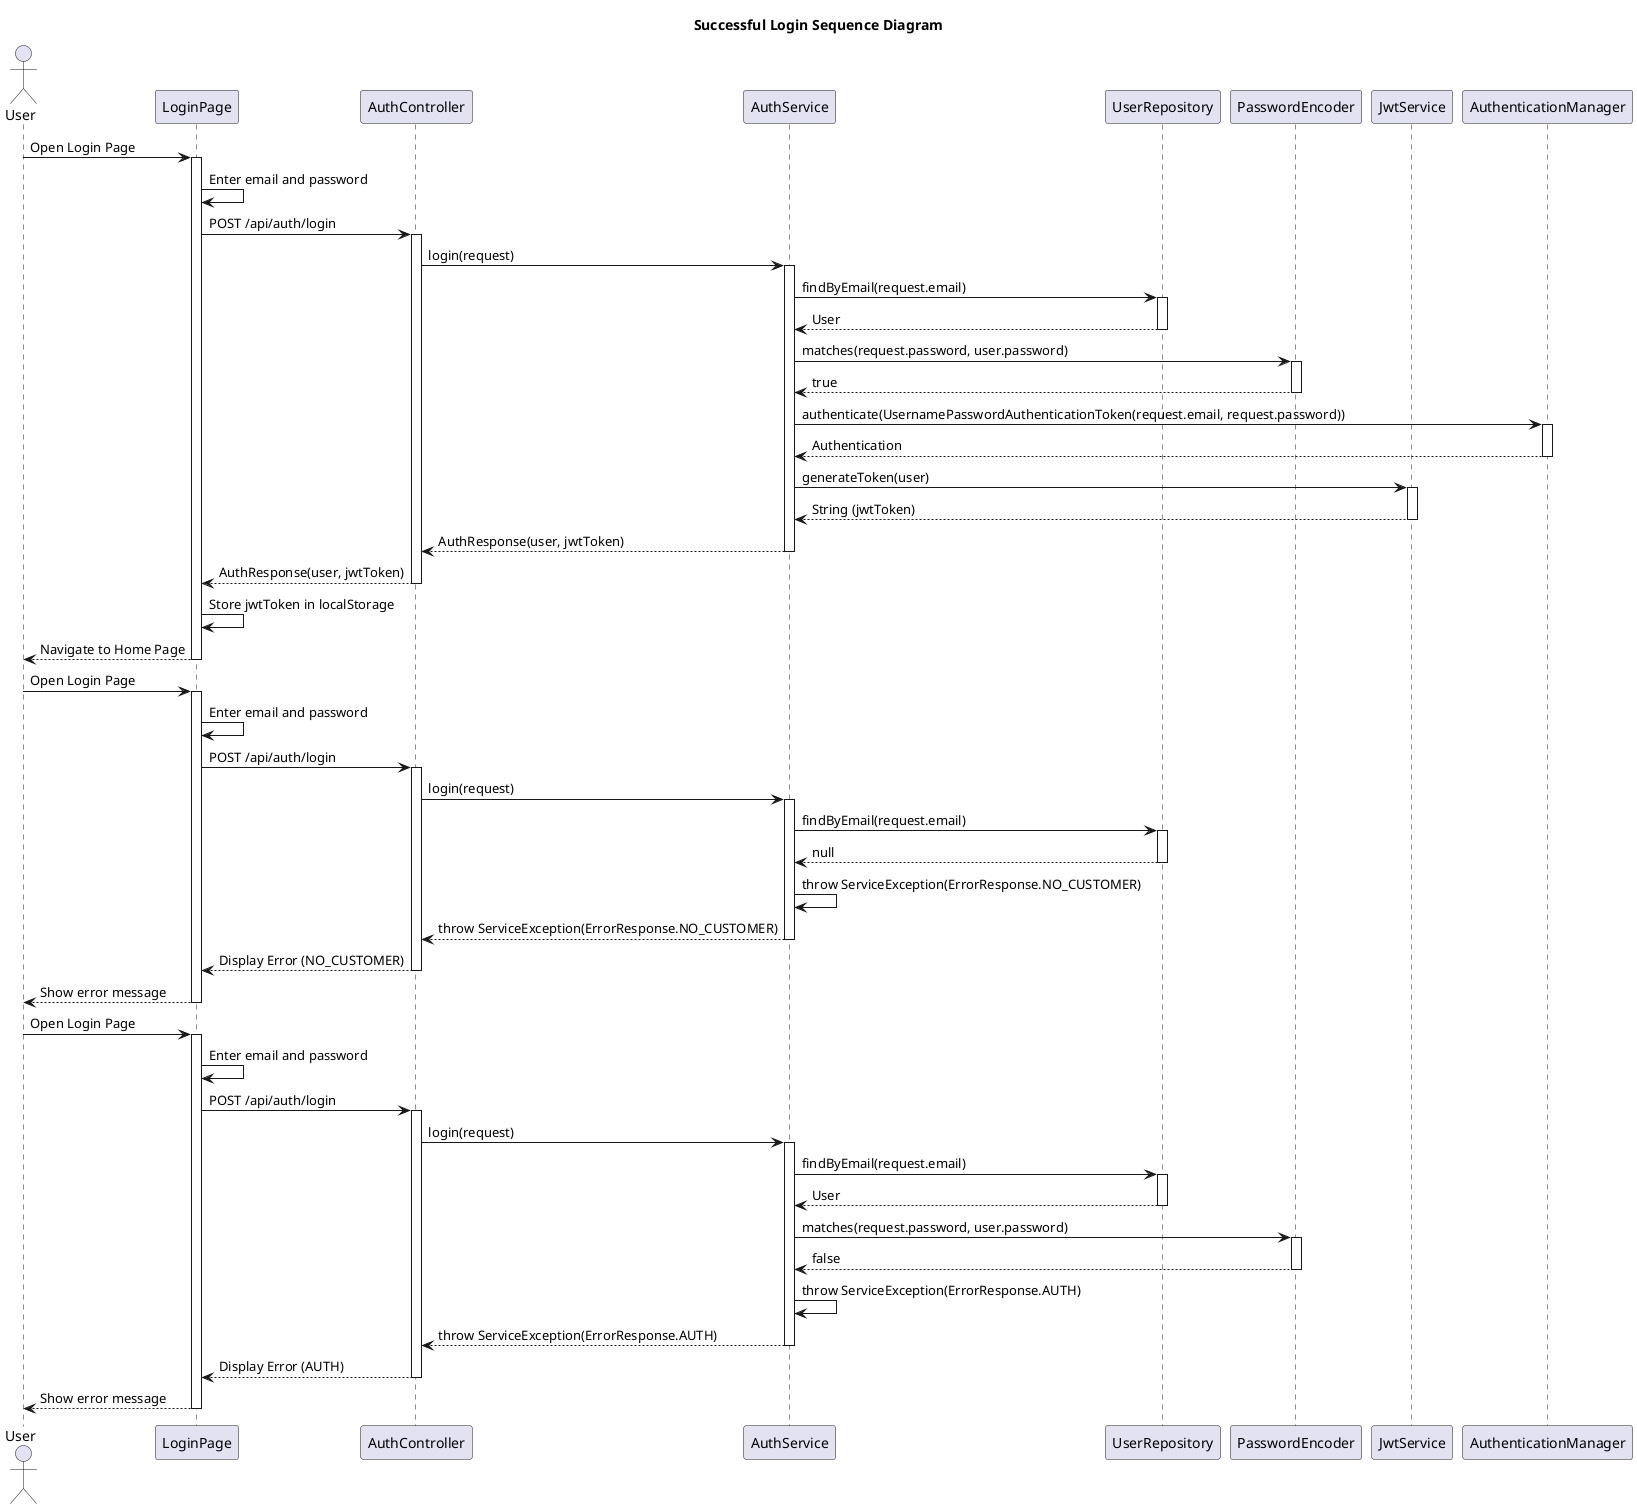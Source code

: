 '@startuml
'title Detailed Login Sequence Diagram
'
'actor User
'
'participant "LoginPage" as LP
'participant "AuthController" as AC
'participant "AuthService" as AS
'participant "UserRepository" as UR
'participant "PasswordEncoder" as PE
'participant "JwtService" as JS
'participant "AuthenticationManager" as AM
'
'User -> LP: Open Login Page
'activate LP
'LP -> LP: Enter email and password
'LP -> AC: POST /api/auth/login
'activate AC
'AC -> AS: login(request)
'activate AS
'
'AS -> UR: findByEmail(request.email)
'activate UR
'UR --> AS: User
'deactivate UR
'
'alt User not found
'    AS -> AS: throw ServiceException(ErrorResponse.NO_CUSTOMER)
'    AS --> AC: throw ServiceException(ErrorResponse.NO_CUSTOMER)
'    AC --> LP: Display Error (NO_CUSTOMER)
'    deactivate AS
'    deactivate AC
'    deactivate LP
'else User found
'    AS -> PE: matches(request.password, user.password)
'    activate PE
'    PE --> AS: boolean
'    deactivate PE
'
'    alt Password does not match
'        AS -> AS: throw ServiceException(ErrorResponse.AUTH)
'        AS --> AC: throw ServiceException(ErrorResponse.AUTH)
'        AC --> LP: Display Error (AUTH)
'        deactivate AS
'        deactivate AC
'        deactivate LP
'    else Password matches
'        AS -> AM: authenticate(UsernamePasswordAuthenticationToken(request.email, request.password))
'        activate AM
'        AM --> AS: Authentication
'        deactivate AM
'
'        AS -> JS: generateToken(user)
'        activate JS
'        JS --> AS: String (jwtToken)
'        deactivate JS
'
'        AS --> AC: AuthResponse(user, jwtToken)
'        deactivate AS
'        AC --> LP: AuthResponse(user, jwtToken)
'        deactivate AC
'        LP -> LP: Store jwtToken in localStorage
'        LP --> User: Navigate to Home Page
'        deactivate LP
'    end
'end
'
'@enduml


@startuml
title Successful Login Sequence Diagram

actor User

participant "LoginPage" as LP
participant "AuthController" as AC
participant "AuthService" as AS
participant "UserRepository" as UR
participant "PasswordEncoder" as PE
participant "JwtService" as JS
participant "AuthenticationManager" as AM

User -> LP: Open Login Page
activate LP
LP -> LP: Enter email and password
LP -> AC: POST /api/auth/login
activate AC
AC -> AS: login(request)
activate AS

AS -> UR: findByEmail(request.email)
activate UR
UR --> AS: User
deactivate UR

AS -> PE: matches(request.password, user.password)
activate PE
PE --> AS: true
deactivate PE

AS -> AM: authenticate(UsernamePasswordAuthenticationToken(request.email, request.password))
activate AM
AM --> AS: Authentication
deactivate AM

AS -> JS: generateToken(user)
activate JS
JS --> AS: String (jwtToken)
deactivate JS

AS --> AC: AuthResponse(user, jwtToken)
deactivate AS
AC --> LP: AuthResponse(user, jwtToken)
deactivate AC
LP -> LP: Store jwtToken in localStorage
LP --> User: Navigate to Home Page
deactivate LP

User -> LP: Open Login Page
activate LP
LP -> LP: Enter email and password
LP -> AC: POST /api/auth/login
activate AC
AC -> AS: login(request)
activate AS

AS -> UR: findByEmail(request.email)
activate UR
UR --> AS: null
deactivate UR

AS -> AS: throw ServiceException(ErrorResponse.NO_CUSTOMER)
AS --> AC: throw ServiceException(ErrorResponse.NO_CUSTOMER)
deactivate AS
AC --> LP: Display Error (NO_CUSTOMER)
deactivate AC
LP --> User: Show error message
deactivate LP

User -> LP: Open Login Page
activate LP
LP -> LP: Enter email and password
LP -> AC: POST /api/auth/login
activate AC
AC -> AS: login(request)
activate AS

AS -> UR: findByEmail(request.email)
activate UR
UR --> AS: User
deactivate UR

AS -> PE: matches(request.password, user.password)
activate PE
PE --> AS: false
deactivate PE

AS -> AS: throw ServiceException(ErrorResponse.AUTH)
AS --> AC: throw ServiceException(ErrorResponse.AUTH)
deactivate AS
AC --> LP: Display Error (AUTH)
deactivate AC
LP --> User: Show error message
deactivate LP

@enduml
